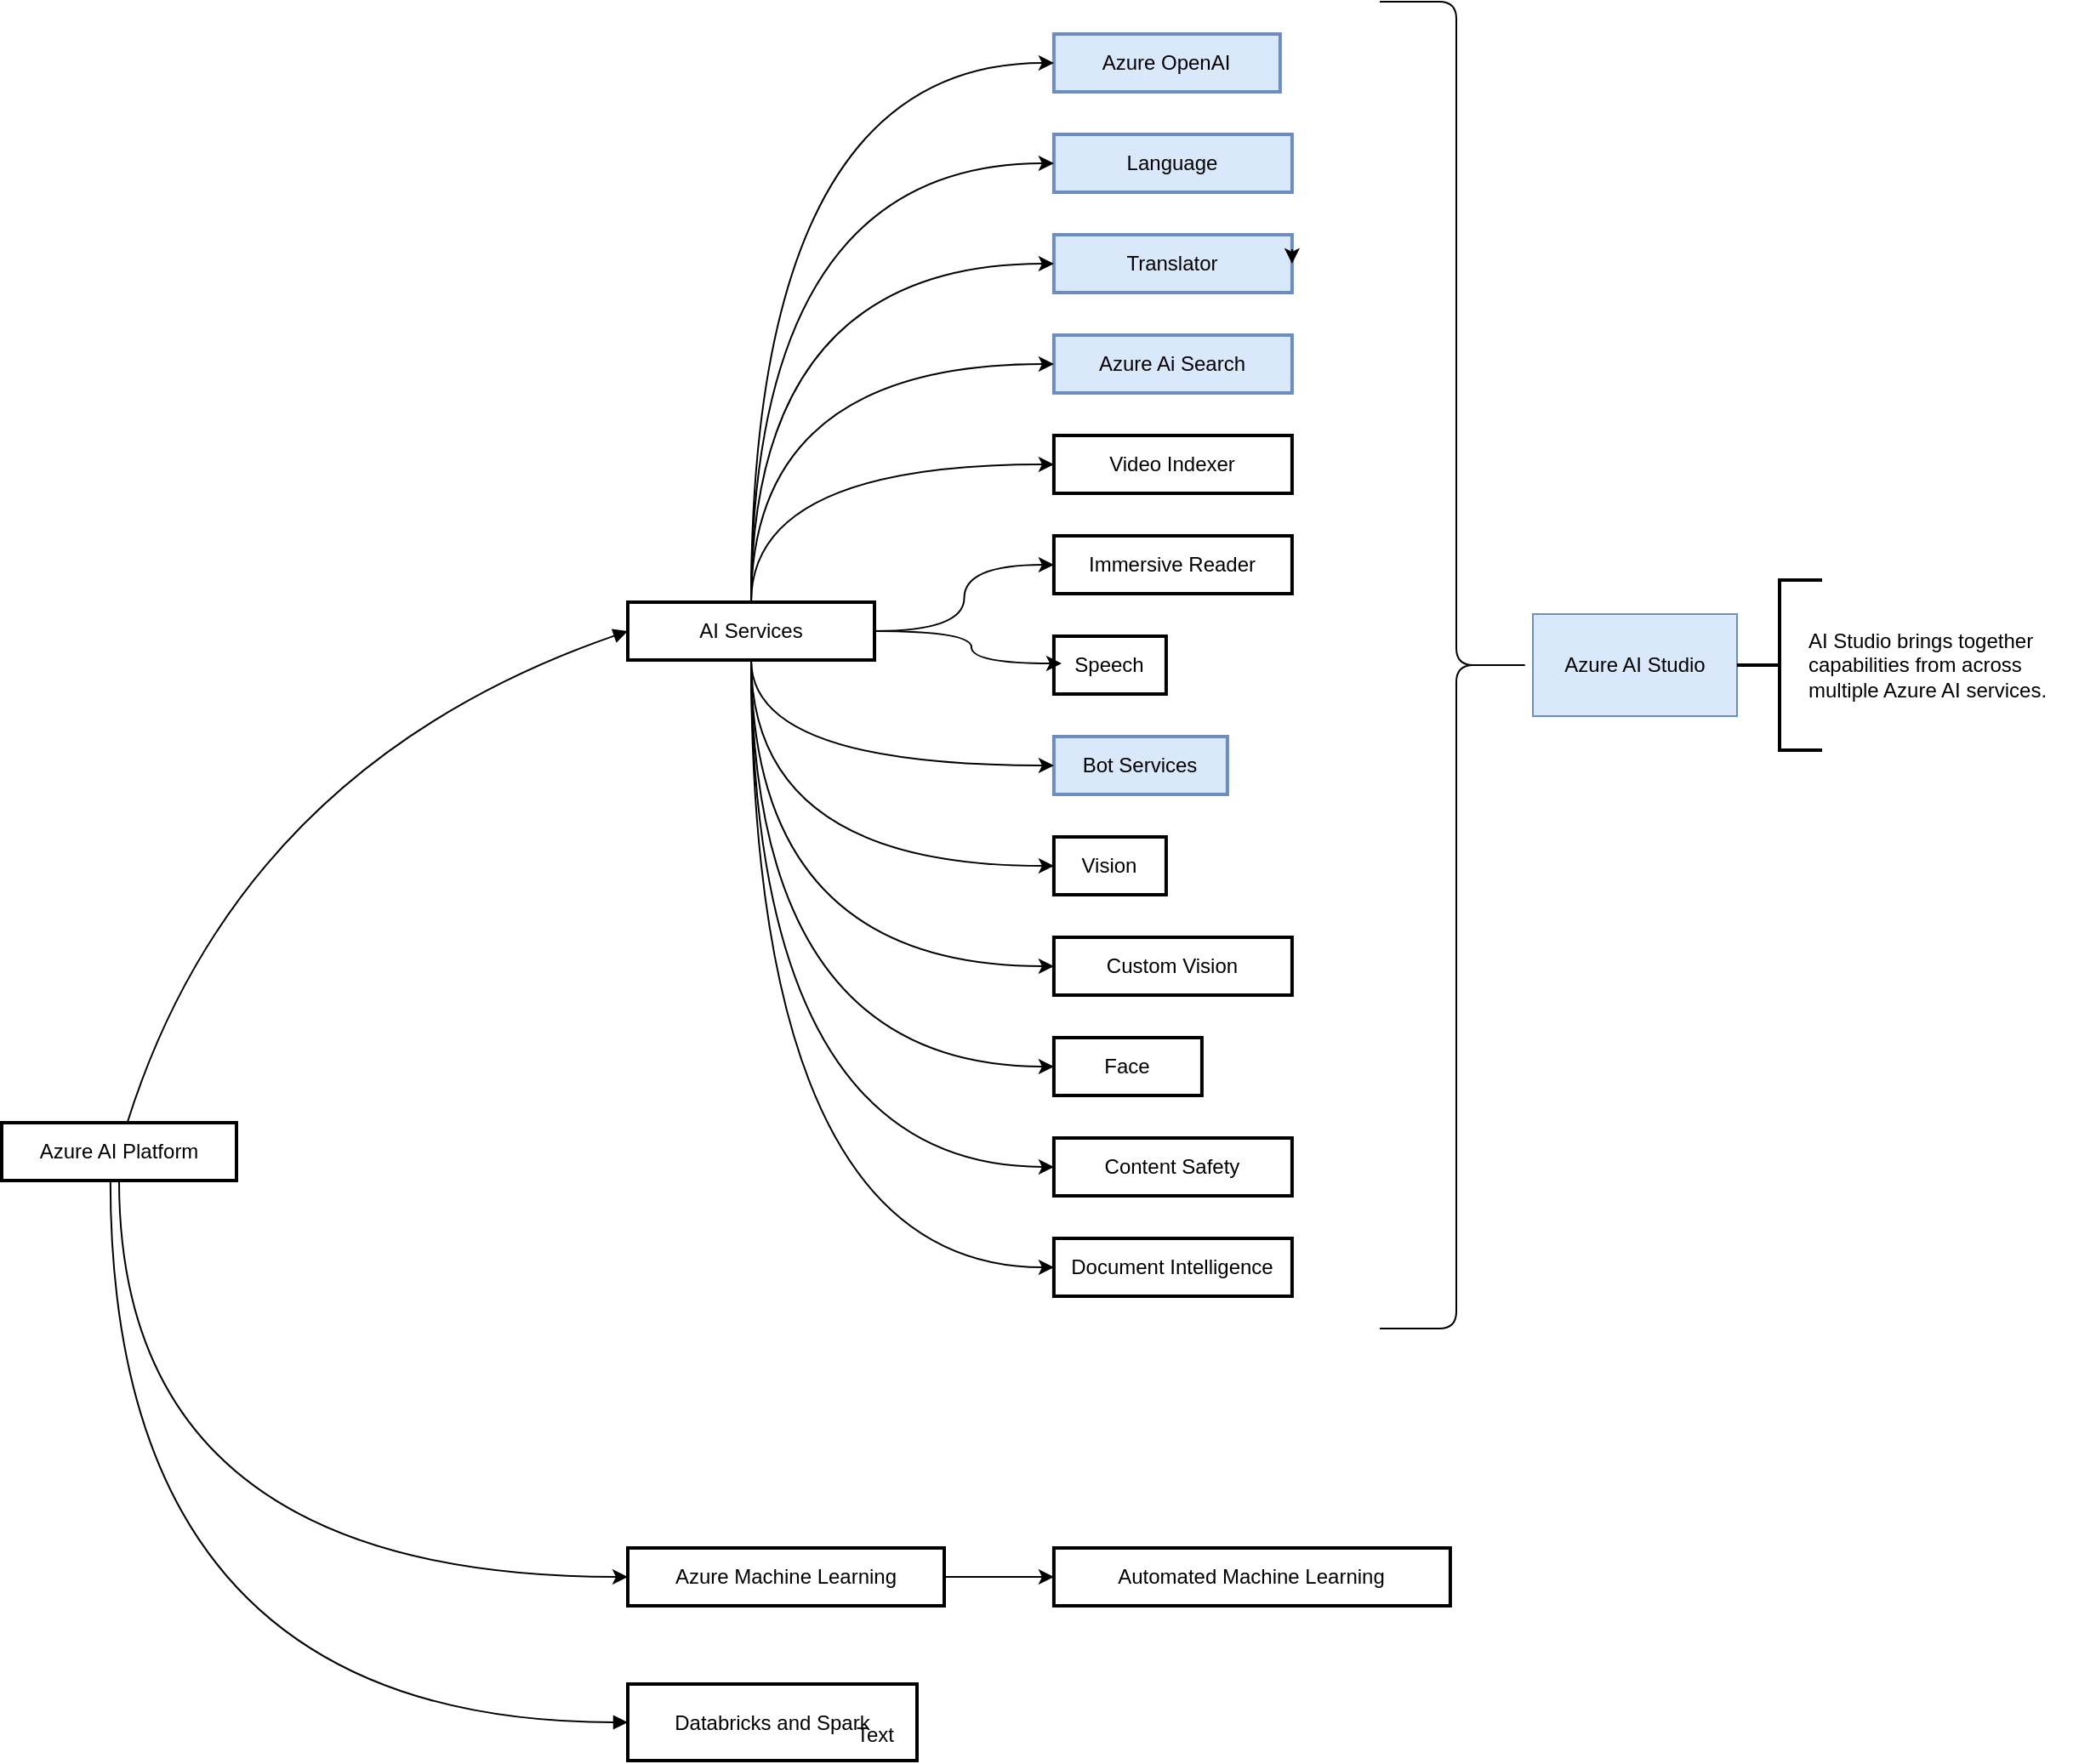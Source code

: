 <mxfile version="23.1.4" type="github">
  <diagram name="Página-1" id="4LGEyRPNAvTtnEifTHat">
    <mxGraphModel dx="2731" dy="2283" grid="1" gridSize="10" guides="1" tooltips="1" connect="1" arrows="1" fold="1" page="1" pageScale="1" pageWidth="827" pageHeight="1169" math="0" shadow="0">
      <root>
        <mxCell id="0" />
        <mxCell id="1" parent="0" />
        <mxCell id="8FiEF_ac_Us0IcNXSMMW-68" value="" style="group" vertex="1" connectable="0" parent="1">
          <mxGeometry x="-670" y="-229" width="1220" height="1034" as="geometry" />
        </mxCell>
        <mxCell id="2" value="Azure AI Platform" style="whiteSpace=wrap;strokeWidth=2;" parent="8FiEF_ac_Us0IcNXSMMW-68" vertex="1">
          <mxGeometry y="659" width="138" height="34" as="geometry" />
        </mxCell>
        <mxCell id="3" value="AI Services" style="whiteSpace=wrap;strokeWidth=2;" parent="8FiEF_ac_Us0IcNXSMMW-68" vertex="1">
          <mxGeometry x="368" y="353" width="145" height="34" as="geometry" />
        </mxCell>
        <mxCell id="5" value="Bot Services" style="whiteSpace=wrap;strokeWidth=2;fillColor=#dae8fc;strokeColor=#6c8ebf;" parent="8FiEF_ac_Us0IcNXSMMW-68" vertex="1">
          <mxGeometry x="618.45" y="432" width="102" height="34" as="geometry" />
        </mxCell>
        <mxCell id="8FiEF_ac_Us0IcNXSMMW-44" style="edgeStyle=orthogonalEdgeStyle;rounded=0;orthogonalLoop=1;jettySize=auto;html=1;exitX=0.5;exitY=1;exitDx=0;exitDy=0;entryX=0;entryY=0.5;entryDx=0;entryDy=0;curved=1;" edge="1" parent="8FiEF_ac_Us0IcNXSMMW-68" source="3" target="5">
          <mxGeometry relative="1" as="geometry" />
        </mxCell>
        <mxCell id="6" value="Databricks and Spark" style="whiteSpace=wrap;strokeWidth=2;" parent="8FiEF_ac_Us0IcNXSMMW-68" vertex="1">
          <mxGeometry x="368" y="989" width="170" height="45" as="geometry" />
        </mxCell>
        <mxCell id="8FiEF_ac_Us0IcNXSMMW-66" value="Text" style="text;html=1;align=center;verticalAlign=middle;resizable=0;points=[];autosize=1;" vertex="1" parent="6">
          <mxGeometry x="120" y="15" width="50" height="30" as="geometry" />
        </mxCell>
        <mxCell id="7" value="Azure OpenAI" style="whiteSpace=wrap;strokeWidth=2;fillColor=#dae8fc;strokeColor=#6c8ebf;" parent="8FiEF_ac_Us0IcNXSMMW-68" vertex="1">
          <mxGeometry x="618.45" y="19" width="133" height="34" as="geometry" />
        </mxCell>
        <mxCell id="8FiEF_ac_Us0IcNXSMMW-56" style="edgeStyle=orthogonalEdgeStyle;rounded=0;orthogonalLoop=1;jettySize=auto;html=1;entryX=0;entryY=0.5;entryDx=0;entryDy=0;exitX=0.5;exitY=0;exitDx=0;exitDy=0;curved=1;" edge="1" parent="8FiEF_ac_Us0IcNXSMMW-68" source="3" target="7">
          <mxGeometry relative="1" as="geometry" />
        </mxCell>
        <mxCell id="8" value="Language" style="whiteSpace=wrap;strokeWidth=2;fillColor=#dae8fc;strokeColor=#6c8ebf;" parent="8FiEF_ac_Us0IcNXSMMW-68" vertex="1">
          <mxGeometry x="618.45" y="78" width="140" height="34" as="geometry" />
        </mxCell>
        <mxCell id="8FiEF_ac_Us0IcNXSMMW-55" style="edgeStyle=orthogonalEdgeStyle;rounded=0;orthogonalLoop=1;jettySize=auto;html=1;entryX=0;entryY=0.5;entryDx=0;entryDy=0;exitX=0.5;exitY=0;exitDx=0;exitDy=0;curved=1;" edge="1" parent="8FiEF_ac_Us0IcNXSMMW-68" source="3" target="8">
          <mxGeometry relative="1" as="geometry" />
        </mxCell>
        <mxCell id="9" value="Translator" style="whiteSpace=wrap;strokeWidth=2;fillColor=#dae8fc;strokeColor=#6c8ebf;" parent="8FiEF_ac_Us0IcNXSMMW-68" vertex="1">
          <mxGeometry x="618.45" y="137" width="140" height="34" as="geometry" />
        </mxCell>
        <mxCell id="8FiEF_ac_Us0IcNXSMMW-54" style="edgeStyle=orthogonalEdgeStyle;rounded=0;orthogonalLoop=1;jettySize=auto;html=1;entryX=0;entryY=0.5;entryDx=0;entryDy=0;exitX=0.5;exitY=0;exitDx=0;exitDy=0;curved=1;" edge="1" parent="8FiEF_ac_Us0IcNXSMMW-68" source="3" target="9">
          <mxGeometry relative="1" as="geometry" />
        </mxCell>
        <mxCell id="10" value="Speech" style="whiteSpace=wrap;strokeWidth=2;" parent="8FiEF_ac_Us0IcNXSMMW-68" vertex="1">
          <mxGeometry x="618.45" y="373" width="66" height="34" as="geometry" />
        </mxCell>
        <mxCell id="11" value="Azure Machine Learning" style="whiteSpace=wrap;strokeWidth=2;" parent="8FiEF_ac_Us0IcNXSMMW-68" vertex="1">
          <mxGeometry x="368" y="909" width="186" height="34" as="geometry" />
        </mxCell>
        <mxCell id="8FiEF_ac_Us0IcNXSMMW-67" style="edgeStyle=orthogonalEdgeStyle;rounded=0;orthogonalLoop=1;jettySize=auto;html=1;entryX=0;entryY=0.5;entryDx=0;entryDy=0;curved=1;exitX=0.5;exitY=1;exitDx=0;exitDy=0;" edge="1" parent="8FiEF_ac_Us0IcNXSMMW-68" source="2" target="11">
          <mxGeometry relative="1" as="geometry" />
        </mxCell>
        <mxCell id="12" value="Automated Machine Learning" style="whiteSpace=wrap;strokeWidth=2;" parent="8FiEF_ac_Us0IcNXSMMW-68" vertex="1">
          <mxGeometry x="618.45" y="909" width="233" height="34" as="geometry" />
        </mxCell>
        <mxCell id="8FiEF_ac_Us0IcNXSMMW-65" style="edgeStyle=orthogonalEdgeStyle;rounded=0;orthogonalLoop=1;jettySize=auto;html=1;entryX=0;entryY=0.5;entryDx=0;entryDy=0;" edge="1" parent="8FiEF_ac_Us0IcNXSMMW-68" source="11" target="12">
          <mxGeometry relative="1" as="geometry" />
        </mxCell>
        <mxCell id="17" value="" style="curved=1;startArrow=none;endArrow=block;exitX=0.535;exitY=0;entryX=0.0;entryY=0.5;" parent="8FiEF_ac_Us0IcNXSMMW-68" source="2" target="3" edge="1">
          <mxGeometry relative="1" as="geometry">
            <Array as="points">
              <mxPoint x="140" y="449" />
            </Array>
          </mxGeometry>
        </mxCell>
        <mxCell id="20" value="" style="curved=1;startArrow=none;endArrow=block;exitX=0.463;exitY=0.99;entryX=0.002;entryY=0.5;edgeStyle=orthogonalEdgeStyle;exitDx=0;exitDy=0;exitPerimeter=0;" parent="8FiEF_ac_Us0IcNXSMMW-68" source="2" target="6" edge="1">
          <mxGeometry relative="1" as="geometry" />
        </mxCell>
        <mxCell id="8FiEF_ac_Us0IcNXSMMW-30" style="edgeStyle=orthogonalEdgeStyle;rounded=0;orthogonalLoop=1;jettySize=auto;html=1;exitX=1;exitY=0.25;exitDx=0;exitDy=0;entryX=1;entryY=0.5;entryDx=0;entryDy=0;" edge="1" parent="8FiEF_ac_Us0IcNXSMMW-68" source="9" target="9">
          <mxGeometry relative="1" as="geometry" />
        </mxCell>
        <mxCell id="8FiEF_ac_Us0IcNXSMMW-35" value="Vision" style="whiteSpace=wrap;strokeWidth=2;" vertex="1" parent="8FiEF_ac_Us0IcNXSMMW-68">
          <mxGeometry x="618.45" y="491" width="66" height="34" as="geometry" />
        </mxCell>
        <mxCell id="8FiEF_ac_Us0IcNXSMMW-49" style="edgeStyle=orthogonalEdgeStyle;rounded=0;orthogonalLoop=1;jettySize=auto;html=1;entryX=0;entryY=0.5;entryDx=0;entryDy=0;exitX=0.5;exitY=1;exitDx=0;exitDy=0;curved=1;" edge="1" parent="8FiEF_ac_Us0IcNXSMMW-68" source="3" target="8FiEF_ac_Us0IcNXSMMW-35">
          <mxGeometry relative="1" as="geometry" />
        </mxCell>
        <mxCell id="8FiEF_ac_Us0IcNXSMMW-37" value="Custom Vision" style="whiteSpace=wrap;strokeWidth=2;" vertex="1" parent="8FiEF_ac_Us0IcNXSMMW-68">
          <mxGeometry x="618.45" y="550" width="140" height="34" as="geometry" />
        </mxCell>
        <mxCell id="8FiEF_ac_Us0IcNXSMMW-48" style="edgeStyle=orthogonalEdgeStyle;rounded=0;orthogonalLoop=1;jettySize=auto;html=1;entryX=0;entryY=0.5;entryDx=0;entryDy=0;exitX=0.5;exitY=1;exitDx=0;exitDy=0;curved=1;" edge="1" parent="8FiEF_ac_Us0IcNXSMMW-68" source="3" target="8FiEF_ac_Us0IcNXSMMW-37">
          <mxGeometry relative="1" as="geometry" />
        </mxCell>
        <mxCell id="8FiEF_ac_Us0IcNXSMMW-38" value="Face" style="whiteSpace=wrap;strokeWidth=2;" vertex="1" parent="8FiEF_ac_Us0IcNXSMMW-68">
          <mxGeometry x="618.45" y="609" width="87" height="34" as="geometry" />
        </mxCell>
        <mxCell id="8FiEF_ac_Us0IcNXSMMW-47" style="edgeStyle=orthogonalEdgeStyle;rounded=0;orthogonalLoop=1;jettySize=auto;html=1;entryX=0;entryY=0.5;entryDx=0;entryDy=0;exitX=0.5;exitY=1;exitDx=0;exitDy=0;curved=1;" edge="1" parent="8FiEF_ac_Us0IcNXSMMW-68" source="3" target="8FiEF_ac_Us0IcNXSMMW-38">
          <mxGeometry relative="1" as="geometry" />
        </mxCell>
        <mxCell id="8FiEF_ac_Us0IcNXSMMW-39" value="Content Safety" style="whiteSpace=wrap;strokeWidth=2;" vertex="1" parent="8FiEF_ac_Us0IcNXSMMW-68">
          <mxGeometry x="618.45" y="668" width="140" height="34" as="geometry" />
        </mxCell>
        <mxCell id="8FiEF_ac_Us0IcNXSMMW-46" style="edgeStyle=orthogonalEdgeStyle;rounded=0;orthogonalLoop=1;jettySize=auto;html=1;entryX=0;entryY=0.5;entryDx=0;entryDy=0;exitX=0.5;exitY=1;exitDx=0;exitDy=0;curved=1;" edge="1" parent="8FiEF_ac_Us0IcNXSMMW-68" source="3" target="8FiEF_ac_Us0IcNXSMMW-39">
          <mxGeometry relative="1" as="geometry" />
        </mxCell>
        <mxCell id="8FiEF_ac_Us0IcNXSMMW-40" value="Document Intelligence" style="whiteSpace=wrap;strokeWidth=2;" vertex="1" parent="8FiEF_ac_Us0IcNXSMMW-68">
          <mxGeometry x="618.45" y="727" width="140" height="34" as="geometry" />
        </mxCell>
        <mxCell id="8FiEF_ac_Us0IcNXSMMW-41" value="Azure Ai Search" style="whiteSpace=wrap;strokeWidth=2;fillColor=#dae8fc;strokeColor=#6c8ebf;" vertex="1" parent="8FiEF_ac_Us0IcNXSMMW-68">
          <mxGeometry x="618.45" y="196" width="140" height="34" as="geometry" />
        </mxCell>
        <mxCell id="8FiEF_ac_Us0IcNXSMMW-42" value="Video Indexer" style="whiteSpace=wrap;strokeWidth=2;" vertex="1" parent="8FiEF_ac_Us0IcNXSMMW-68">
          <mxGeometry x="618.45" y="255" width="140" height="34" as="geometry" />
        </mxCell>
        <mxCell id="8FiEF_ac_Us0IcNXSMMW-43" value="Immersive Reader" style="whiteSpace=wrap;strokeWidth=2;" vertex="1" parent="8FiEF_ac_Us0IcNXSMMW-68">
          <mxGeometry x="618.45" y="314" width="140" height="34" as="geometry" />
        </mxCell>
        <mxCell id="8FiEF_ac_Us0IcNXSMMW-45" style="edgeStyle=orthogonalEdgeStyle;rounded=0;orthogonalLoop=1;jettySize=auto;html=1;entryX=0;entryY=0.5;entryDx=0;entryDy=0;exitX=0.5;exitY=1;exitDx=0;exitDy=0;curved=1;" edge="1" parent="8FiEF_ac_Us0IcNXSMMW-68" source="3" target="8FiEF_ac_Us0IcNXSMMW-40">
          <mxGeometry relative="1" as="geometry" />
        </mxCell>
        <mxCell id="8FiEF_ac_Us0IcNXSMMW-57" style="edgeStyle=orthogonalEdgeStyle;rounded=0;orthogonalLoop=1;jettySize=auto;html=1;entryX=0.069;entryY=0.471;entryDx=0;entryDy=0;entryPerimeter=0;curved=1;" edge="1" parent="8FiEF_ac_Us0IcNXSMMW-68" source="3" target="10">
          <mxGeometry relative="1" as="geometry">
            <Array as="points">
              <mxPoint x="570" y="370" />
              <mxPoint x="570" y="389" />
            </Array>
          </mxGeometry>
        </mxCell>
        <mxCell id="8FiEF_ac_Us0IcNXSMMW-58" value="" style="shape=curlyBracket;whiteSpace=wrap;html=1;rounded=1;flipH=1;labelPosition=right;verticalLabelPosition=middle;align=left;verticalAlign=middle;" vertex="1" parent="8FiEF_ac_Us0IcNXSMMW-68">
          <mxGeometry x="810" width="90" height="780" as="geometry" />
        </mxCell>
        <mxCell id="8FiEF_ac_Us0IcNXSMMW-60" value="Azure AI Studio" style="rounded=0;whiteSpace=wrap;html=1;fillColor=#dae8fc;strokeColor=#6c8ebf;" vertex="1" parent="8FiEF_ac_Us0IcNXSMMW-68">
          <mxGeometry x="900" y="360" width="120" height="60" as="geometry" />
        </mxCell>
        <mxCell id="8FiEF_ac_Us0IcNXSMMW-62" value="" style="strokeWidth=2;html=1;shape=mxgraph.flowchart.annotation_2;align=left;labelPosition=right;pointerEvents=1;" vertex="1" parent="8FiEF_ac_Us0IcNXSMMW-68">
          <mxGeometry x="1020" y="340" width="50" height="100" as="geometry" />
        </mxCell>
        <mxCell id="8FiEF_ac_Us0IcNXSMMW-63" value="&lt;div style=&quot;text-align: justify;&quot;&gt;&lt;span style=&quot;background-color: initial;&quot;&gt;AI Studio brings together&lt;/span&gt;&lt;/div&gt;&lt;span style=&quot;&quot;&gt;&lt;div style=&quot;text-align: justify;&quot;&gt;&lt;span style=&quot;background-color: initial;&quot;&gt;capabilities from across&lt;/span&gt;&lt;/div&gt;&lt;/span&gt;&lt;span style=&quot;&quot;&gt;&lt;div style=&quot;text-align: justify;&quot;&gt;&lt;span style=&quot;background-color: initial;&quot;&gt;multiple Azure AI services.&lt;/span&gt;&lt;/div&gt;&lt;/span&gt;" style="text;html=1;align=left;verticalAlign=middle;resizable=0;points=[];autosize=1;strokeColor=none;fillColor=none;" vertex="1" parent="8FiEF_ac_Us0IcNXSMMW-68">
          <mxGeometry x="1060" y="360" width="160" height="60" as="geometry" />
        </mxCell>
        <mxCell id="8FiEF_ac_Us0IcNXSMMW-53" style="edgeStyle=orthogonalEdgeStyle;rounded=0;orthogonalLoop=1;jettySize=auto;html=1;entryX=0;entryY=0.5;entryDx=0;entryDy=0;exitX=0.5;exitY=0;exitDx=0;exitDy=0;curved=1;" edge="1" parent="8FiEF_ac_Us0IcNXSMMW-68" source="3" target="8FiEF_ac_Us0IcNXSMMW-41">
          <mxGeometry relative="1" as="geometry" />
        </mxCell>
        <mxCell id="8FiEF_ac_Us0IcNXSMMW-52" style="edgeStyle=orthogonalEdgeStyle;rounded=0;orthogonalLoop=1;jettySize=auto;html=1;entryX=0;entryY=0.5;entryDx=0;entryDy=0;curved=1;exitX=0.5;exitY=0;exitDx=0;exitDy=0;" edge="1" parent="8FiEF_ac_Us0IcNXSMMW-68" source="3" target="8FiEF_ac_Us0IcNXSMMW-42">
          <mxGeometry relative="1" as="geometry" />
        </mxCell>
        <mxCell id="8FiEF_ac_Us0IcNXSMMW-51" style="edgeStyle=orthogonalEdgeStyle;rounded=0;orthogonalLoop=1;jettySize=auto;html=1;entryX=0;entryY=0.5;entryDx=0;entryDy=0;curved=1;" edge="1" parent="8FiEF_ac_Us0IcNXSMMW-68" source="3" target="8FiEF_ac_Us0IcNXSMMW-43">
          <mxGeometry relative="1" as="geometry" />
        </mxCell>
      </root>
    </mxGraphModel>
  </diagram>
</mxfile>
